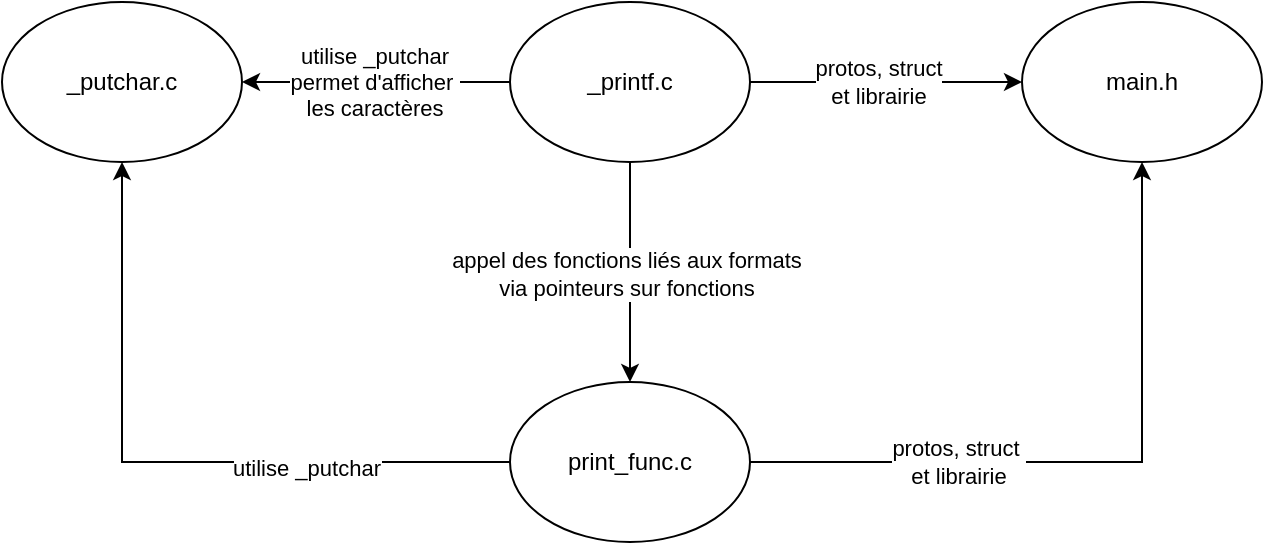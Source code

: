 <mxfile version="24.7.17">
  <diagram name="Page-1" id="ikvIEtSnnO-6xkwY3rWI">
    <mxGraphModel dx="1036" dy="654" grid="1" gridSize="10" guides="1" tooltips="1" connect="1" arrows="1" fold="1" page="1" pageScale="1" pageWidth="827" pageHeight="1169" math="0" shadow="0">
      <root>
        <mxCell id="0" />
        <mxCell id="1" parent="0" />
        <mxCell id="Up-bq0SFBSnzB7ce86Mg-6" style="edgeStyle=orthogonalEdgeStyle;rounded=0;orthogonalLoop=1;jettySize=auto;html=1;exitX=1;exitY=0.5;exitDx=0;exitDy=0;entryX=0;entryY=0.5;entryDx=0;entryDy=0;" edge="1" parent="1" source="Up-bq0SFBSnzB7ce86Mg-1" target="Up-bq0SFBSnzB7ce86Mg-3">
          <mxGeometry relative="1" as="geometry" />
        </mxCell>
        <mxCell id="Up-bq0SFBSnzB7ce86Mg-7" value="protos, struct&lt;div&gt;et librairie&lt;/div&gt;" style="edgeLabel;html=1;align=center;verticalAlign=middle;resizable=0;points=[];" vertex="1" connectable="0" parent="Up-bq0SFBSnzB7ce86Mg-6">
          <mxGeometry x="-0.065" relative="1" as="geometry">
            <mxPoint as="offset" />
          </mxGeometry>
        </mxCell>
        <mxCell id="Up-bq0SFBSnzB7ce86Mg-8" style="edgeStyle=orthogonalEdgeStyle;rounded=0;orthogonalLoop=1;jettySize=auto;html=1;entryX=0.5;entryY=0;entryDx=0;entryDy=0;" edge="1" parent="1" source="Up-bq0SFBSnzB7ce86Mg-1" target="Up-bq0SFBSnzB7ce86Mg-2">
          <mxGeometry relative="1" as="geometry" />
        </mxCell>
        <mxCell id="Up-bq0SFBSnzB7ce86Mg-9" value="appel des fonctions liés aux formats&lt;div&gt;via pointeurs sur fonctions&lt;/div&gt;" style="edgeLabel;html=1;align=center;verticalAlign=middle;resizable=0;points=[];" vertex="1" connectable="0" parent="Up-bq0SFBSnzB7ce86Mg-8">
          <mxGeometry x="0.018" y="-2" relative="1" as="geometry">
            <mxPoint as="offset" />
          </mxGeometry>
        </mxCell>
        <mxCell id="Up-bq0SFBSnzB7ce86Mg-10" style="edgeStyle=orthogonalEdgeStyle;rounded=0;orthogonalLoop=1;jettySize=auto;html=1;entryX=1;entryY=0.5;entryDx=0;entryDy=0;" edge="1" parent="1" source="Up-bq0SFBSnzB7ce86Mg-1" target="Up-bq0SFBSnzB7ce86Mg-4">
          <mxGeometry relative="1" as="geometry" />
        </mxCell>
        <mxCell id="Up-bq0SFBSnzB7ce86Mg-11" value="utilise _putchar&lt;div&gt;permet d&#39;afficher&amp;nbsp;&lt;div&gt;les caractères&lt;/div&gt;&lt;/div&gt;" style="edgeLabel;html=1;align=center;verticalAlign=middle;resizable=0;points=[];" vertex="1" connectable="0" parent="Up-bq0SFBSnzB7ce86Mg-10">
          <mxGeometry x="0.021" relative="1" as="geometry">
            <mxPoint as="offset" />
          </mxGeometry>
        </mxCell>
        <mxCell id="Up-bq0SFBSnzB7ce86Mg-1" value="_printf.c" style="ellipse;whiteSpace=wrap;html=1;" vertex="1" parent="1">
          <mxGeometry x="354" y="260" width="120" height="80" as="geometry" />
        </mxCell>
        <mxCell id="Up-bq0SFBSnzB7ce86Mg-12" style="edgeStyle=orthogonalEdgeStyle;rounded=0;orthogonalLoop=1;jettySize=auto;html=1;entryX=0.5;entryY=1;entryDx=0;entryDy=0;" edge="1" parent="1" source="Up-bq0SFBSnzB7ce86Mg-2" target="Up-bq0SFBSnzB7ce86Mg-3">
          <mxGeometry relative="1" as="geometry" />
        </mxCell>
        <mxCell id="Up-bq0SFBSnzB7ce86Mg-14" value="protos, struct&amp;nbsp;&lt;div&gt;et librairie&lt;/div&gt;" style="edgeLabel;html=1;align=center;verticalAlign=middle;resizable=0;points=[];" vertex="1" connectable="0" parent="Up-bq0SFBSnzB7ce86Mg-12">
          <mxGeometry x="-0.401" relative="1" as="geometry">
            <mxPoint as="offset" />
          </mxGeometry>
        </mxCell>
        <mxCell id="Up-bq0SFBSnzB7ce86Mg-15" style="edgeStyle=orthogonalEdgeStyle;rounded=0;orthogonalLoop=1;jettySize=auto;html=1;entryX=0.5;entryY=1;entryDx=0;entryDy=0;" edge="1" parent="1" source="Up-bq0SFBSnzB7ce86Mg-2" target="Up-bq0SFBSnzB7ce86Mg-4">
          <mxGeometry relative="1" as="geometry" />
        </mxCell>
        <mxCell id="Up-bq0SFBSnzB7ce86Mg-16" value="utilise _putchar" style="edgeLabel;html=1;align=center;verticalAlign=middle;resizable=0;points=[];" vertex="1" connectable="0" parent="Up-bq0SFBSnzB7ce86Mg-15">
          <mxGeometry x="-0.405" y="3" relative="1" as="geometry">
            <mxPoint as="offset" />
          </mxGeometry>
        </mxCell>
        <mxCell id="Up-bq0SFBSnzB7ce86Mg-2" value="print_func.c" style="ellipse;whiteSpace=wrap;html=1;" vertex="1" parent="1">
          <mxGeometry x="354" y="450" width="120" height="80" as="geometry" />
        </mxCell>
        <mxCell id="Up-bq0SFBSnzB7ce86Mg-3" value="main.h" style="ellipse;whiteSpace=wrap;html=1;" vertex="1" parent="1">
          <mxGeometry x="610" y="260" width="120" height="80" as="geometry" />
        </mxCell>
        <mxCell id="Up-bq0SFBSnzB7ce86Mg-4" value="_putchar.c" style="ellipse;whiteSpace=wrap;html=1;" vertex="1" parent="1">
          <mxGeometry x="100" y="260" width="120" height="80" as="geometry" />
        </mxCell>
      </root>
    </mxGraphModel>
  </diagram>
</mxfile>
